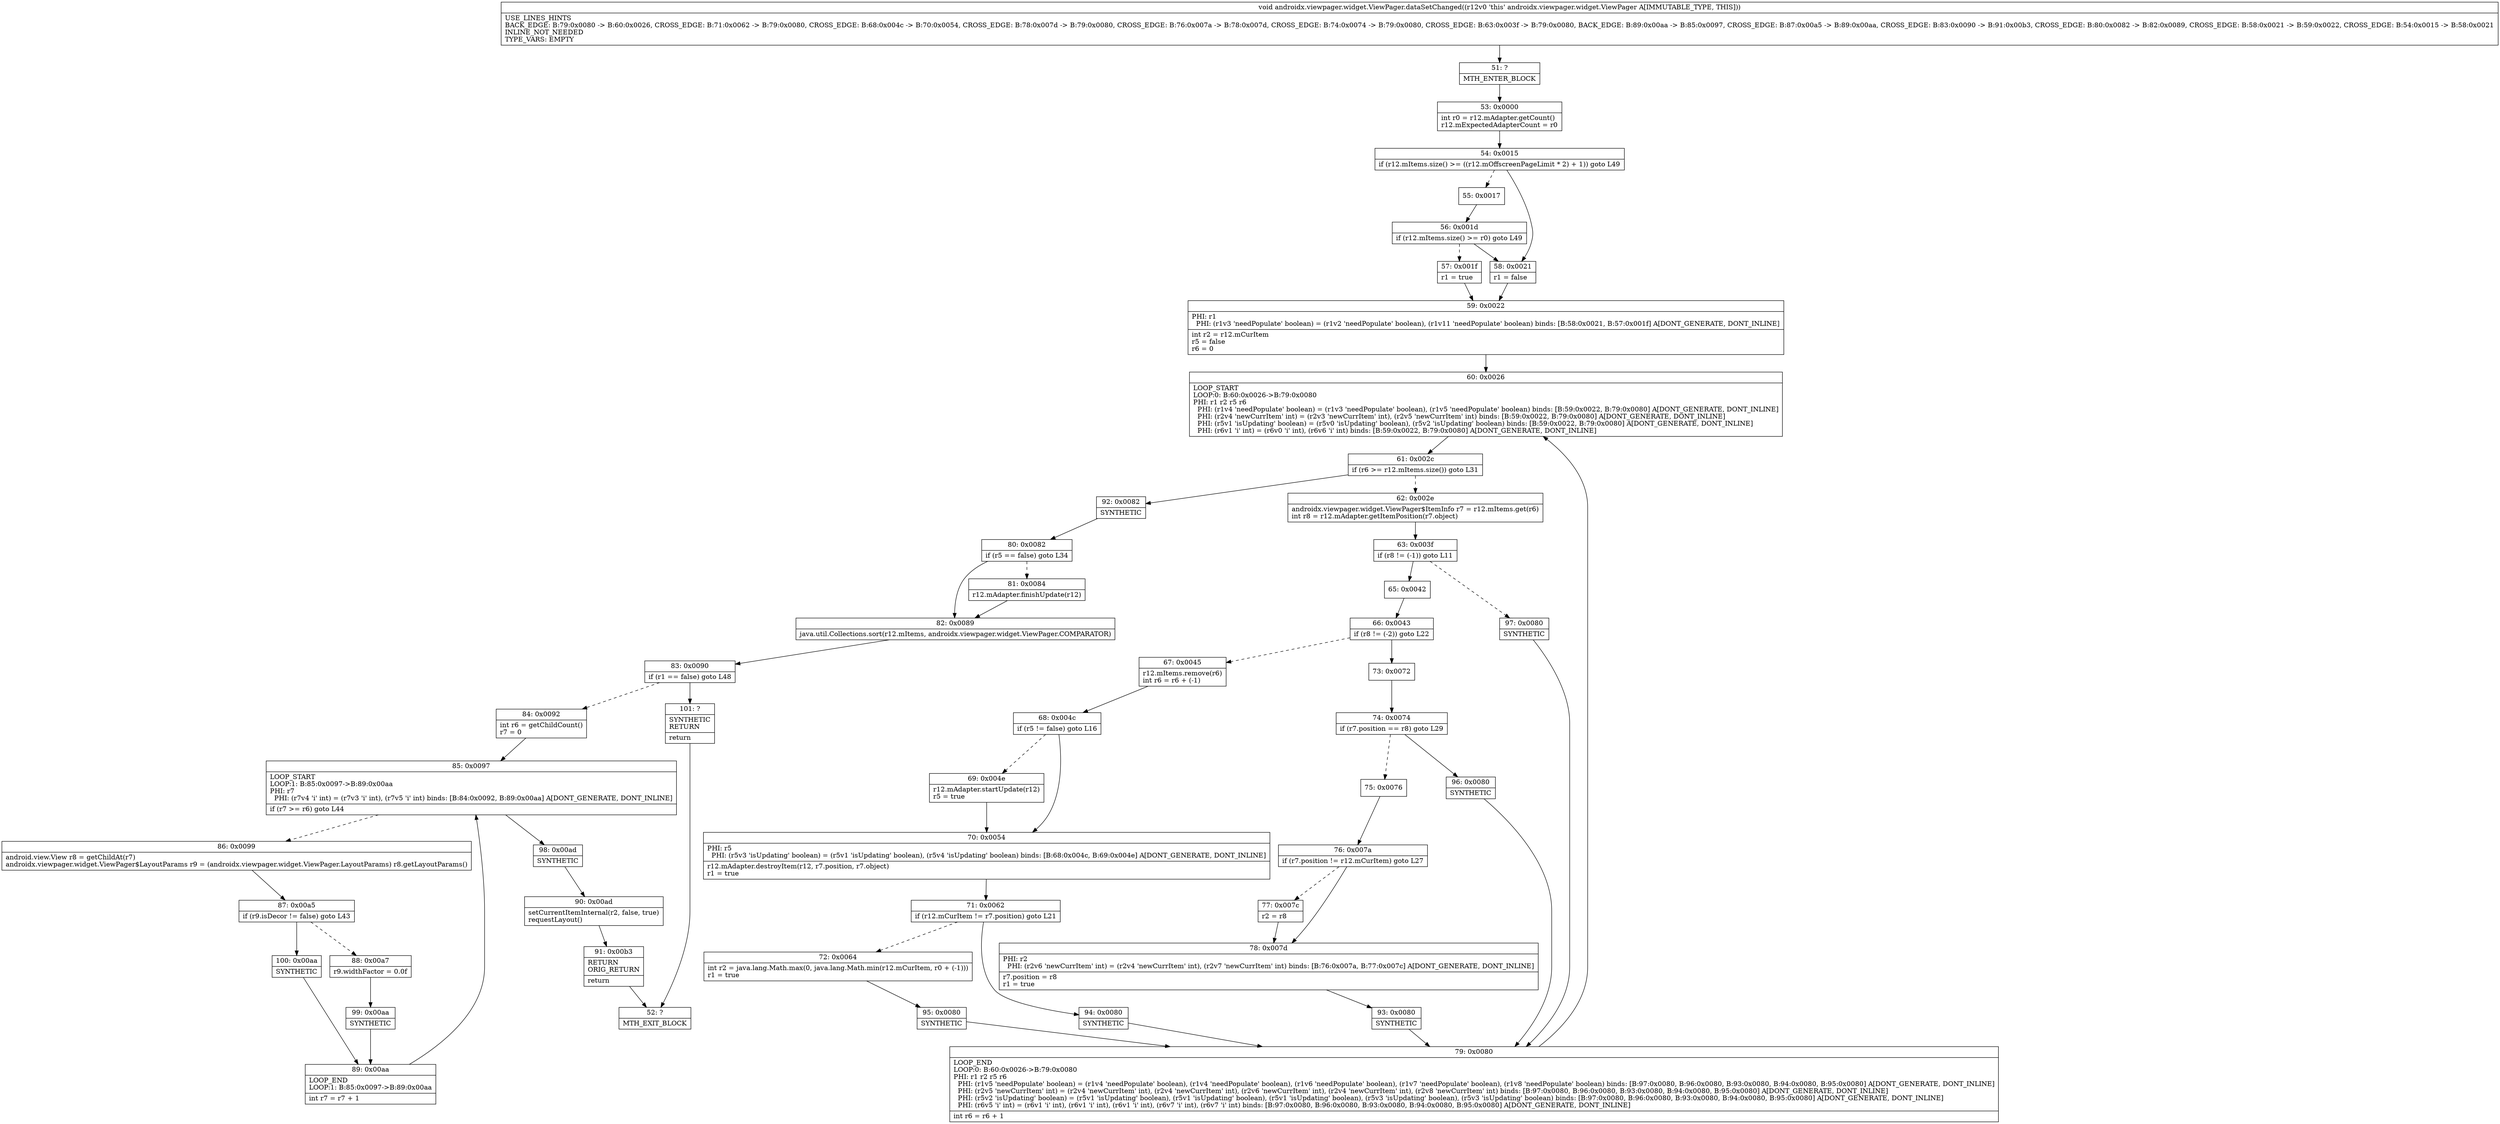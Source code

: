 digraph "CFG forandroidx.viewpager.widget.ViewPager.dataSetChanged()V" {
Node_51 [shape=record,label="{51\:\ ?|MTH_ENTER_BLOCK\l}"];
Node_53 [shape=record,label="{53\:\ 0x0000|int r0 = r12.mAdapter.getCount()\lr12.mExpectedAdapterCount = r0\l}"];
Node_54 [shape=record,label="{54\:\ 0x0015|if (r12.mItems.size() \>= ((r12.mOffscreenPageLimit * 2) + 1)) goto L49\l}"];
Node_55 [shape=record,label="{55\:\ 0x0017}"];
Node_56 [shape=record,label="{56\:\ 0x001d|if (r12.mItems.size() \>= r0) goto L49\l}"];
Node_57 [shape=record,label="{57\:\ 0x001f|r1 = true\l}"];
Node_59 [shape=record,label="{59\:\ 0x0022|PHI: r1 \l  PHI: (r1v3 'needPopulate' boolean) = (r1v2 'needPopulate' boolean), (r1v11 'needPopulate' boolean) binds: [B:58:0x0021, B:57:0x001f] A[DONT_GENERATE, DONT_INLINE]\l|int r2 = r12.mCurItem\lr5 = false\lr6 = 0\l}"];
Node_60 [shape=record,label="{60\:\ 0x0026|LOOP_START\lLOOP:0: B:60:0x0026\-\>B:79:0x0080\lPHI: r1 r2 r5 r6 \l  PHI: (r1v4 'needPopulate' boolean) = (r1v3 'needPopulate' boolean), (r1v5 'needPopulate' boolean) binds: [B:59:0x0022, B:79:0x0080] A[DONT_GENERATE, DONT_INLINE]\l  PHI: (r2v4 'newCurrItem' int) = (r2v3 'newCurrItem' int), (r2v5 'newCurrItem' int) binds: [B:59:0x0022, B:79:0x0080] A[DONT_GENERATE, DONT_INLINE]\l  PHI: (r5v1 'isUpdating' boolean) = (r5v0 'isUpdating' boolean), (r5v2 'isUpdating' boolean) binds: [B:59:0x0022, B:79:0x0080] A[DONT_GENERATE, DONT_INLINE]\l  PHI: (r6v1 'i' int) = (r6v0 'i' int), (r6v6 'i' int) binds: [B:59:0x0022, B:79:0x0080] A[DONT_GENERATE, DONT_INLINE]\l}"];
Node_61 [shape=record,label="{61\:\ 0x002c|if (r6 \>= r12.mItems.size()) goto L31\l}"];
Node_62 [shape=record,label="{62\:\ 0x002e|androidx.viewpager.widget.ViewPager$ItemInfo r7 = r12.mItems.get(r6)\lint r8 = r12.mAdapter.getItemPosition(r7.object)\l}"];
Node_63 [shape=record,label="{63\:\ 0x003f|if (r8 != (\-1)) goto L11\l}"];
Node_65 [shape=record,label="{65\:\ 0x0042}"];
Node_66 [shape=record,label="{66\:\ 0x0043|if (r8 != (\-2)) goto L22\l}"];
Node_67 [shape=record,label="{67\:\ 0x0045|r12.mItems.remove(r6)\lint r6 = r6 + (\-1)\l}"];
Node_68 [shape=record,label="{68\:\ 0x004c|if (r5 != false) goto L16\l}"];
Node_69 [shape=record,label="{69\:\ 0x004e|r12.mAdapter.startUpdate(r12)\lr5 = true\l}"];
Node_70 [shape=record,label="{70\:\ 0x0054|PHI: r5 \l  PHI: (r5v3 'isUpdating' boolean) = (r5v1 'isUpdating' boolean), (r5v4 'isUpdating' boolean) binds: [B:68:0x004c, B:69:0x004e] A[DONT_GENERATE, DONT_INLINE]\l|r12.mAdapter.destroyItem(r12, r7.position, r7.object)\lr1 = true\l}"];
Node_71 [shape=record,label="{71\:\ 0x0062|if (r12.mCurItem != r7.position) goto L21\l}"];
Node_72 [shape=record,label="{72\:\ 0x0064|int r2 = java.lang.Math.max(0, java.lang.Math.min(r12.mCurItem, r0 + (\-1)))\lr1 = true\l}"];
Node_95 [shape=record,label="{95\:\ 0x0080|SYNTHETIC\l}"];
Node_79 [shape=record,label="{79\:\ 0x0080|LOOP_END\lLOOP:0: B:60:0x0026\-\>B:79:0x0080\lPHI: r1 r2 r5 r6 \l  PHI: (r1v5 'needPopulate' boolean) = (r1v4 'needPopulate' boolean), (r1v4 'needPopulate' boolean), (r1v6 'needPopulate' boolean), (r1v7 'needPopulate' boolean), (r1v8 'needPopulate' boolean) binds: [B:97:0x0080, B:96:0x0080, B:93:0x0080, B:94:0x0080, B:95:0x0080] A[DONT_GENERATE, DONT_INLINE]\l  PHI: (r2v5 'newCurrItem' int) = (r2v4 'newCurrItem' int), (r2v4 'newCurrItem' int), (r2v6 'newCurrItem' int), (r2v4 'newCurrItem' int), (r2v8 'newCurrItem' int) binds: [B:97:0x0080, B:96:0x0080, B:93:0x0080, B:94:0x0080, B:95:0x0080] A[DONT_GENERATE, DONT_INLINE]\l  PHI: (r5v2 'isUpdating' boolean) = (r5v1 'isUpdating' boolean), (r5v1 'isUpdating' boolean), (r5v1 'isUpdating' boolean), (r5v3 'isUpdating' boolean), (r5v3 'isUpdating' boolean) binds: [B:97:0x0080, B:96:0x0080, B:93:0x0080, B:94:0x0080, B:95:0x0080] A[DONT_GENERATE, DONT_INLINE]\l  PHI: (r6v5 'i' int) = (r6v1 'i' int), (r6v1 'i' int), (r6v1 'i' int), (r6v7 'i' int), (r6v7 'i' int) binds: [B:97:0x0080, B:96:0x0080, B:93:0x0080, B:94:0x0080, B:95:0x0080] A[DONT_GENERATE, DONT_INLINE]\l|int r6 = r6 + 1\l}"];
Node_94 [shape=record,label="{94\:\ 0x0080|SYNTHETIC\l}"];
Node_73 [shape=record,label="{73\:\ 0x0072}"];
Node_74 [shape=record,label="{74\:\ 0x0074|if (r7.position == r8) goto L29\l}"];
Node_75 [shape=record,label="{75\:\ 0x0076}"];
Node_76 [shape=record,label="{76\:\ 0x007a|if (r7.position != r12.mCurItem) goto L27\l}"];
Node_77 [shape=record,label="{77\:\ 0x007c|r2 = r8\l}"];
Node_78 [shape=record,label="{78\:\ 0x007d|PHI: r2 \l  PHI: (r2v6 'newCurrItem' int) = (r2v4 'newCurrItem' int), (r2v7 'newCurrItem' int) binds: [B:76:0x007a, B:77:0x007c] A[DONT_GENERATE, DONT_INLINE]\l|r7.position = r8\lr1 = true\l}"];
Node_93 [shape=record,label="{93\:\ 0x0080|SYNTHETIC\l}"];
Node_96 [shape=record,label="{96\:\ 0x0080|SYNTHETIC\l}"];
Node_97 [shape=record,label="{97\:\ 0x0080|SYNTHETIC\l}"];
Node_92 [shape=record,label="{92\:\ 0x0082|SYNTHETIC\l}"];
Node_80 [shape=record,label="{80\:\ 0x0082|if (r5 == false) goto L34\l}"];
Node_81 [shape=record,label="{81\:\ 0x0084|r12.mAdapter.finishUpdate(r12)\l}"];
Node_82 [shape=record,label="{82\:\ 0x0089|java.util.Collections.sort(r12.mItems, androidx.viewpager.widget.ViewPager.COMPARATOR)\l}"];
Node_83 [shape=record,label="{83\:\ 0x0090|if (r1 == false) goto L48\l}"];
Node_84 [shape=record,label="{84\:\ 0x0092|int r6 = getChildCount()\lr7 = 0\l}"];
Node_85 [shape=record,label="{85\:\ 0x0097|LOOP_START\lLOOP:1: B:85:0x0097\-\>B:89:0x00aa\lPHI: r7 \l  PHI: (r7v4 'i' int) = (r7v3 'i' int), (r7v5 'i' int) binds: [B:84:0x0092, B:89:0x00aa] A[DONT_GENERATE, DONT_INLINE]\l|if (r7 \>= r6) goto L44\l}"];
Node_86 [shape=record,label="{86\:\ 0x0099|android.view.View r8 = getChildAt(r7)\landroidx.viewpager.widget.ViewPager$LayoutParams r9 = (androidx.viewpager.widget.ViewPager.LayoutParams) r8.getLayoutParams()\l}"];
Node_87 [shape=record,label="{87\:\ 0x00a5|if (r9.isDecor != false) goto L43\l}"];
Node_88 [shape=record,label="{88\:\ 0x00a7|r9.widthFactor = 0.0f\l}"];
Node_99 [shape=record,label="{99\:\ 0x00aa|SYNTHETIC\l}"];
Node_89 [shape=record,label="{89\:\ 0x00aa|LOOP_END\lLOOP:1: B:85:0x0097\-\>B:89:0x00aa\l|int r7 = r7 + 1\l}"];
Node_100 [shape=record,label="{100\:\ 0x00aa|SYNTHETIC\l}"];
Node_98 [shape=record,label="{98\:\ 0x00ad|SYNTHETIC\l}"];
Node_90 [shape=record,label="{90\:\ 0x00ad|setCurrentItemInternal(r2, false, true)\lrequestLayout()\l}"];
Node_91 [shape=record,label="{91\:\ 0x00b3|RETURN\lORIG_RETURN\l|return\l}"];
Node_52 [shape=record,label="{52\:\ ?|MTH_EXIT_BLOCK\l}"];
Node_101 [shape=record,label="{101\:\ ?|SYNTHETIC\lRETURN\l|return\l}"];
Node_58 [shape=record,label="{58\:\ 0x0021|r1 = false\l}"];
MethodNode[shape=record,label="{void androidx.viewpager.widget.ViewPager.dataSetChanged((r12v0 'this' androidx.viewpager.widget.ViewPager A[IMMUTABLE_TYPE, THIS]))  | USE_LINES_HINTS\lBACK_EDGE: B:79:0x0080 \-\> B:60:0x0026, CROSS_EDGE: B:71:0x0062 \-\> B:79:0x0080, CROSS_EDGE: B:68:0x004c \-\> B:70:0x0054, CROSS_EDGE: B:78:0x007d \-\> B:79:0x0080, CROSS_EDGE: B:76:0x007a \-\> B:78:0x007d, CROSS_EDGE: B:74:0x0074 \-\> B:79:0x0080, CROSS_EDGE: B:63:0x003f \-\> B:79:0x0080, BACK_EDGE: B:89:0x00aa \-\> B:85:0x0097, CROSS_EDGE: B:87:0x00a5 \-\> B:89:0x00aa, CROSS_EDGE: B:83:0x0090 \-\> B:91:0x00b3, CROSS_EDGE: B:80:0x0082 \-\> B:82:0x0089, CROSS_EDGE: B:58:0x0021 \-\> B:59:0x0022, CROSS_EDGE: B:54:0x0015 \-\> B:58:0x0021\lINLINE_NOT_NEEDED\lTYPE_VARS: EMPTY\l}"];
MethodNode -> Node_51;Node_51 -> Node_53;
Node_53 -> Node_54;
Node_54 -> Node_55[style=dashed];
Node_54 -> Node_58;
Node_55 -> Node_56;
Node_56 -> Node_57[style=dashed];
Node_56 -> Node_58;
Node_57 -> Node_59;
Node_59 -> Node_60;
Node_60 -> Node_61;
Node_61 -> Node_62[style=dashed];
Node_61 -> Node_92;
Node_62 -> Node_63;
Node_63 -> Node_65;
Node_63 -> Node_97[style=dashed];
Node_65 -> Node_66;
Node_66 -> Node_67[style=dashed];
Node_66 -> Node_73;
Node_67 -> Node_68;
Node_68 -> Node_69[style=dashed];
Node_68 -> Node_70;
Node_69 -> Node_70;
Node_70 -> Node_71;
Node_71 -> Node_72[style=dashed];
Node_71 -> Node_94;
Node_72 -> Node_95;
Node_95 -> Node_79;
Node_79 -> Node_60;
Node_94 -> Node_79;
Node_73 -> Node_74;
Node_74 -> Node_75[style=dashed];
Node_74 -> Node_96;
Node_75 -> Node_76;
Node_76 -> Node_77[style=dashed];
Node_76 -> Node_78;
Node_77 -> Node_78;
Node_78 -> Node_93;
Node_93 -> Node_79;
Node_96 -> Node_79;
Node_97 -> Node_79;
Node_92 -> Node_80;
Node_80 -> Node_81[style=dashed];
Node_80 -> Node_82;
Node_81 -> Node_82;
Node_82 -> Node_83;
Node_83 -> Node_84[style=dashed];
Node_83 -> Node_101;
Node_84 -> Node_85;
Node_85 -> Node_86[style=dashed];
Node_85 -> Node_98;
Node_86 -> Node_87;
Node_87 -> Node_88[style=dashed];
Node_87 -> Node_100;
Node_88 -> Node_99;
Node_99 -> Node_89;
Node_89 -> Node_85;
Node_100 -> Node_89;
Node_98 -> Node_90;
Node_90 -> Node_91;
Node_91 -> Node_52;
Node_101 -> Node_52;
Node_58 -> Node_59;
}

